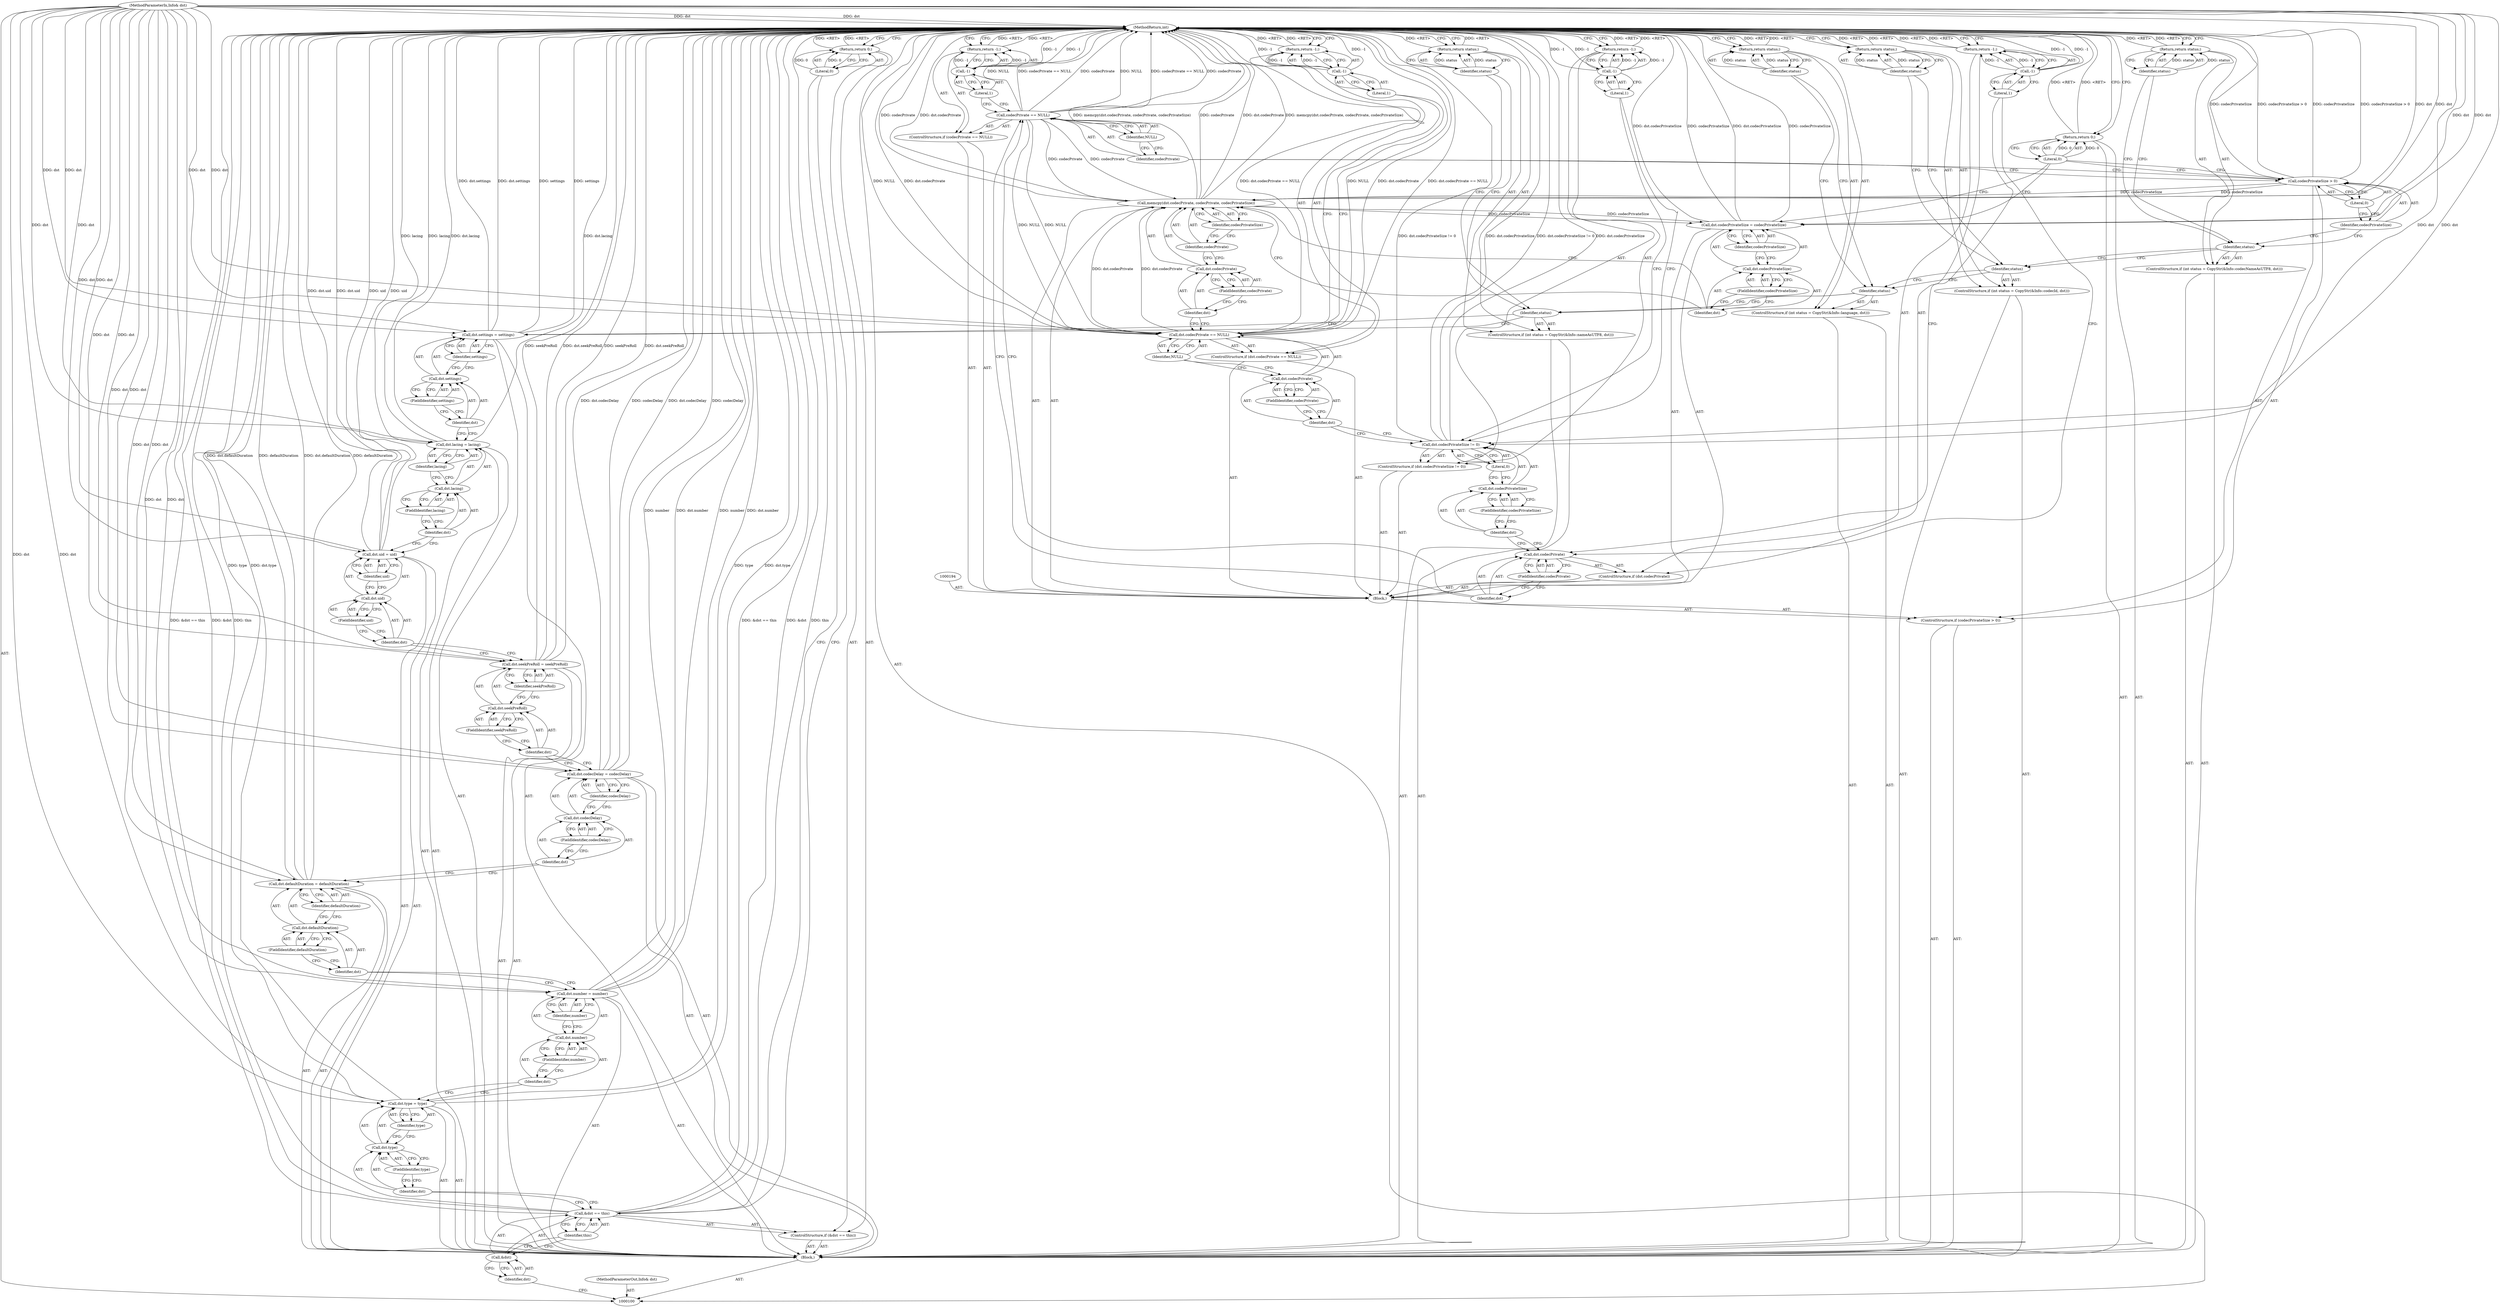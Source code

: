 digraph "1_Android_cc274e2abe8b2a6698a5c47d8aa4bb45f1f9538d_0" {
"1000217" [label="(MethodReturn,int)"];
"1000101" [label="(MethodParameterIn,Info& dst)"];
"1000263" [label="(MethodParameterOut,Info& dst)"];
"1000102" [label="(Block,)"];
"1000139" [label="(Identifier,uid)"];
"1000135" [label="(Call,dst.uid = uid)"];
"1000136" [label="(Call,dst.uid)"];
"1000137" [label="(Identifier,dst)"];
"1000138" [label="(FieldIdentifier,uid)"];
"1000144" [label="(Identifier,lacing)"];
"1000140" [label="(Call,dst.lacing = lacing)"];
"1000141" [label="(Call,dst.lacing)"];
"1000142" [label="(Identifier,dst)"];
"1000143" [label="(FieldIdentifier,lacing)"];
"1000149" [label="(Identifier,settings)"];
"1000145" [label="(Call,dst.settings = settings)"];
"1000146" [label="(Call,dst.settings)"];
"1000147" [label="(Identifier,dst)"];
"1000148" [label="(FieldIdentifier,settings)"];
"1000150" [label="(ControlStructure,if (int status = CopyStr(&Info::nameAsUTF8, dst)))"];
"1000151" [label="(Identifier,status)"];
"1000152" [label="(Return,return status;)"];
"1000153" [label="(Identifier,status)"];
"1000154" [label="(ControlStructure,if (int status = CopyStr(&Info::language, dst)))"];
"1000155" [label="(Identifier,status)"];
"1000156" [label="(Return,return status;)"];
"1000157" [label="(Identifier,status)"];
"1000103" [label="(ControlStructure,if (&dst == this))"];
"1000107" [label="(Identifier,this)"];
"1000104" [label="(Call,&dst == this)"];
"1000105" [label="(Call,&dst)"];
"1000106" [label="(Identifier,dst)"];
"1000158" [label="(ControlStructure,if (int status = CopyStr(&Info::codecId, dst)))"];
"1000159" [label="(Identifier,status)"];
"1000160" [label="(Return,return status;)"];
"1000161" [label="(Identifier,status)"];
"1000162" [label="(ControlStructure,if (int status = CopyStr(&Info::codecNameAsUTF8, dst)))"];
"1000163" [label="(Identifier,status)"];
"1000164" [label="(Return,return status;)"];
"1000165" [label="(Identifier,status)"];
"1000166" [label="(ControlStructure,if (codecPrivateSize > 0))"];
"1000169" [label="(Literal,0)"];
"1000167" [label="(Call,codecPrivateSize > 0)"];
"1000168" [label="(Identifier,codecPrivateSize)"];
"1000171" [label="(ControlStructure,if (codecPrivate == NULL))"];
"1000174" [label="(Identifier,NULL)"];
"1000172" [label="(Call,codecPrivate == NULL)"];
"1000173" [label="(Identifier,codecPrivate)"];
"1000175" [label="(Return,return -1;)"];
"1000176" [label="(Call,-1)"];
"1000177" [label="(Literal,1)"];
"1000108" [label="(Return,return 0;)"];
"1000109" [label="(Literal,0)"];
"1000178" [label="(ControlStructure,if (dst.codecPrivate))"];
"1000179" [label="(Call,dst.codecPrivate)"];
"1000180" [label="(Identifier,dst)"];
"1000181" [label="(FieldIdentifier,codecPrivate)"];
"1000182" [label="(Return,return -1;)"];
"1000183" [label="(Call,-1)"];
"1000184" [label="(Literal,1)"];
"1000189" [label="(FieldIdentifier,codecPrivateSize)"];
"1000190" [label="(Literal,0)"];
"1000185" [label="(ControlStructure,if (dst.codecPrivateSize != 0))"];
"1000186" [label="(Call,dst.codecPrivateSize != 0)"];
"1000187" [label="(Call,dst.codecPrivateSize)"];
"1000188" [label="(Identifier,dst)"];
"1000192" [label="(Call,-1)"];
"1000193" [label="(Literal,1)"];
"1000191" [label="(Return,return -1;)"];
"1000170" [label="(Block,)"];
"1000199" [label="(FieldIdentifier,codecPrivate)"];
"1000200" [label="(Identifier,NULL)"];
"1000195" [label="(ControlStructure,if (dst.codecPrivate == NULL))"];
"1000196" [label="(Call,dst.codecPrivate == NULL)"];
"1000197" [label="(Call,dst.codecPrivate)"];
"1000198" [label="(Identifier,dst)"];
"1000202" [label="(Call,-1)"];
"1000203" [label="(Literal,1)"];
"1000201" [label="(Return,return -1;)"];
"1000205" [label="(Call,dst.codecPrivate)"];
"1000206" [label="(Identifier,dst)"];
"1000207" [label="(FieldIdentifier,codecPrivate)"];
"1000208" [label="(Identifier,codecPrivate)"];
"1000204" [label="(Call,memcpy(dst.codecPrivate, codecPrivate, codecPrivateSize))"];
"1000209" [label="(Identifier,codecPrivateSize)"];
"1000214" [label="(Identifier,codecPrivateSize)"];
"1000210" [label="(Call,dst.codecPrivateSize = codecPrivateSize)"];
"1000211" [label="(Call,dst.codecPrivateSize)"];
"1000212" [label="(Identifier,dst)"];
"1000213" [label="(FieldIdentifier,codecPrivateSize)"];
"1000215" [label="(Return,return 0;)"];
"1000216" [label="(Literal,0)"];
"1000114" [label="(Identifier,type)"];
"1000110" [label="(Call,dst.type = type)"];
"1000111" [label="(Call,dst.type)"];
"1000112" [label="(Identifier,dst)"];
"1000113" [label="(FieldIdentifier,type)"];
"1000119" [label="(Identifier,number)"];
"1000115" [label="(Call,dst.number = number)"];
"1000116" [label="(Call,dst.number)"];
"1000117" [label="(Identifier,dst)"];
"1000118" [label="(FieldIdentifier,number)"];
"1000120" [label="(Call,dst.defaultDuration = defaultDuration)"];
"1000121" [label="(Call,dst.defaultDuration)"];
"1000122" [label="(Identifier,dst)"];
"1000124" [label="(Identifier,defaultDuration)"];
"1000123" [label="(FieldIdentifier,defaultDuration)"];
"1000129" [label="(Identifier,codecDelay)"];
"1000125" [label="(Call,dst.codecDelay = codecDelay)"];
"1000126" [label="(Call,dst.codecDelay)"];
"1000127" [label="(Identifier,dst)"];
"1000128" [label="(FieldIdentifier,codecDelay)"];
"1000130" [label="(Call,dst.seekPreRoll = seekPreRoll)"];
"1000131" [label="(Call,dst.seekPreRoll)"];
"1000132" [label="(Identifier,dst)"];
"1000134" [label="(Identifier,seekPreRoll)"];
"1000133" [label="(FieldIdentifier,seekPreRoll)"];
"1000217" -> "1000100"  [label="AST: "];
"1000217" -> "1000108"  [label="CFG: "];
"1000217" -> "1000152"  [label="CFG: "];
"1000217" -> "1000156"  [label="CFG: "];
"1000217" -> "1000160"  [label="CFG: "];
"1000217" -> "1000164"  [label="CFG: "];
"1000217" -> "1000175"  [label="CFG: "];
"1000217" -> "1000182"  [label="CFG: "];
"1000217" -> "1000191"  [label="CFG: "];
"1000217" -> "1000201"  [label="CFG: "];
"1000217" -> "1000215"  [label="CFG: "];
"1000201" -> "1000217"  [label="DDG: <RET>"];
"1000191" -> "1000217"  [label="DDG: <RET>"];
"1000196" -> "1000217"  [label="DDG: NULL"];
"1000196" -> "1000217"  [label="DDG: dst.codecPrivate"];
"1000196" -> "1000217"  [label="DDG: dst.codecPrivate == NULL"];
"1000104" -> "1000217"  [label="DDG: &dst == this"];
"1000104" -> "1000217"  [label="DDG: &dst"];
"1000104" -> "1000217"  [label="DDG: this"];
"1000172" -> "1000217"  [label="DDG: NULL"];
"1000172" -> "1000217"  [label="DDG: codecPrivate == NULL"];
"1000172" -> "1000217"  [label="DDG: codecPrivate"];
"1000167" -> "1000217"  [label="DDG: codecPrivateSize"];
"1000167" -> "1000217"  [label="DDG: codecPrivateSize > 0"];
"1000186" -> "1000217"  [label="DDG: dst.codecPrivateSize != 0"];
"1000186" -> "1000217"  [label="DDG: dst.codecPrivateSize"];
"1000125" -> "1000217"  [label="DDG: dst.codecDelay"];
"1000125" -> "1000217"  [label="DDG: codecDelay"];
"1000110" -> "1000217"  [label="DDG: type"];
"1000110" -> "1000217"  [label="DDG: dst.type"];
"1000210" -> "1000217"  [label="DDG: codecPrivateSize"];
"1000210" -> "1000217"  [label="DDG: dst.codecPrivateSize"];
"1000140" -> "1000217"  [label="DDG: dst.lacing"];
"1000140" -> "1000217"  [label="DDG: lacing"];
"1000135" -> "1000217"  [label="DDG: uid"];
"1000135" -> "1000217"  [label="DDG: dst.uid"];
"1000130" -> "1000217"  [label="DDG: seekPreRoll"];
"1000130" -> "1000217"  [label="DDG: dst.seekPreRoll"];
"1000120" -> "1000217"  [label="DDG: dst.defaultDuration"];
"1000120" -> "1000217"  [label="DDG: defaultDuration"];
"1000204" -> "1000217"  [label="DDG: codecPrivate"];
"1000204" -> "1000217"  [label="DDG: dst.codecPrivate"];
"1000204" -> "1000217"  [label="DDG: memcpy(dst.codecPrivate, codecPrivate, codecPrivateSize)"];
"1000145" -> "1000217"  [label="DDG: settings"];
"1000145" -> "1000217"  [label="DDG: dst.settings"];
"1000176" -> "1000217"  [label="DDG: -1"];
"1000101" -> "1000217"  [label="DDG: dst"];
"1000115" -> "1000217"  [label="DDG: number"];
"1000115" -> "1000217"  [label="DDG: dst.number"];
"1000183" -> "1000217"  [label="DDG: -1"];
"1000192" -> "1000217"  [label="DDG: -1"];
"1000202" -> "1000217"  [label="DDG: -1"];
"1000152" -> "1000217"  [label="DDG: <RET>"];
"1000108" -> "1000217"  [label="DDG: <RET>"];
"1000175" -> "1000217"  [label="DDG: <RET>"];
"1000160" -> "1000217"  [label="DDG: <RET>"];
"1000156" -> "1000217"  [label="DDG: <RET>"];
"1000164" -> "1000217"  [label="DDG: <RET>"];
"1000182" -> "1000217"  [label="DDG: <RET>"];
"1000215" -> "1000217"  [label="DDG: <RET>"];
"1000101" -> "1000100"  [label="AST: "];
"1000101" -> "1000217"  [label="DDG: dst"];
"1000101" -> "1000110"  [label="DDG: dst"];
"1000101" -> "1000115"  [label="DDG: dst"];
"1000101" -> "1000120"  [label="DDG: dst"];
"1000101" -> "1000125"  [label="DDG: dst"];
"1000101" -> "1000130"  [label="DDG: dst"];
"1000101" -> "1000135"  [label="DDG: dst"];
"1000101" -> "1000140"  [label="DDG: dst"];
"1000101" -> "1000145"  [label="DDG: dst"];
"1000101" -> "1000186"  [label="DDG: dst"];
"1000101" -> "1000196"  [label="DDG: dst"];
"1000101" -> "1000204"  [label="DDG: dst"];
"1000101" -> "1000210"  [label="DDG: dst"];
"1000263" -> "1000100"  [label="AST: "];
"1000102" -> "1000100"  [label="AST: "];
"1000103" -> "1000102"  [label="AST: "];
"1000110" -> "1000102"  [label="AST: "];
"1000115" -> "1000102"  [label="AST: "];
"1000120" -> "1000102"  [label="AST: "];
"1000125" -> "1000102"  [label="AST: "];
"1000130" -> "1000102"  [label="AST: "];
"1000135" -> "1000102"  [label="AST: "];
"1000140" -> "1000102"  [label="AST: "];
"1000145" -> "1000102"  [label="AST: "];
"1000150" -> "1000102"  [label="AST: "];
"1000154" -> "1000102"  [label="AST: "];
"1000158" -> "1000102"  [label="AST: "];
"1000162" -> "1000102"  [label="AST: "];
"1000166" -> "1000102"  [label="AST: "];
"1000215" -> "1000102"  [label="AST: "];
"1000139" -> "1000135"  [label="AST: "];
"1000139" -> "1000136"  [label="CFG: "];
"1000135" -> "1000139"  [label="CFG: "];
"1000135" -> "1000102"  [label="AST: "];
"1000135" -> "1000139"  [label="CFG: "];
"1000136" -> "1000135"  [label="AST: "];
"1000139" -> "1000135"  [label="AST: "];
"1000142" -> "1000135"  [label="CFG: "];
"1000135" -> "1000217"  [label="DDG: uid"];
"1000135" -> "1000217"  [label="DDG: dst.uid"];
"1000101" -> "1000135"  [label="DDG: dst"];
"1000136" -> "1000135"  [label="AST: "];
"1000136" -> "1000138"  [label="CFG: "];
"1000137" -> "1000136"  [label="AST: "];
"1000138" -> "1000136"  [label="AST: "];
"1000139" -> "1000136"  [label="CFG: "];
"1000137" -> "1000136"  [label="AST: "];
"1000137" -> "1000130"  [label="CFG: "];
"1000138" -> "1000137"  [label="CFG: "];
"1000138" -> "1000136"  [label="AST: "];
"1000138" -> "1000137"  [label="CFG: "];
"1000136" -> "1000138"  [label="CFG: "];
"1000144" -> "1000140"  [label="AST: "];
"1000144" -> "1000141"  [label="CFG: "];
"1000140" -> "1000144"  [label="CFG: "];
"1000140" -> "1000102"  [label="AST: "];
"1000140" -> "1000144"  [label="CFG: "];
"1000141" -> "1000140"  [label="AST: "];
"1000144" -> "1000140"  [label="AST: "];
"1000147" -> "1000140"  [label="CFG: "];
"1000140" -> "1000217"  [label="DDG: dst.lacing"];
"1000140" -> "1000217"  [label="DDG: lacing"];
"1000101" -> "1000140"  [label="DDG: dst"];
"1000141" -> "1000140"  [label="AST: "];
"1000141" -> "1000143"  [label="CFG: "];
"1000142" -> "1000141"  [label="AST: "];
"1000143" -> "1000141"  [label="AST: "];
"1000144" -> "1000141"  [label="CFG: "];
"1000142" -> "1000141"  [label="AST: "];
"1000142" -> "1000135"  [label="CFG: "];
"1000143" -> "1000142"  [label="CFG: "];
"1000143" -> "1000141"  [label="AST: "];
"1000143" -> "1000142"  [label="CFG: "];
"1000141" -> "1000143"  [label="CFG: "];
"1000149" -> "1000145"  [label="AST: "];
"1000149" -> "1000146"  [label="CFG: "];
"1000145" -> "1000149"  [label="CFG: "];
"1000145" -> "1000102"  [label="AST: "];
"1000145" -> "1000149"  [label="CFG: "];
"1000146" -> "1000145"  [label="AST: "];
"1000149" -> "1000145"  [label="AST: "];
"1000151" -> "1000145"  [label="CFG: "];
"1000145" -> "1000217"  [label="DDG: settings"];
"1000145" -> "1000217"  [label="DDG: dst.settings"];
"1000101" -> "1000145"  [label="DDG: dst"];
"1000146" -> "1000145"  [label="AST: "];
"1000146" -> "1000148"  [label="CFG: "];
"1000147" -> "1000146"  [label="AST: "];
"1000148" -> "1000146"  [label="AST: "];
"1000149" -> "1000146"  [label="CFG: "];
"1000147" -> "1000146"  [label="AST: "];
"1000147" -> "1000140"  [label="CFG: "];
"1000148" -> "1000147"  [label="CFG: "];
"1000148" -> "1000146"  [label="AST: "];
"1000148" -> "1000147"  [label="CFG: "];
"1000146" -> "1000148"  [label="CFG: "];
"1000150" -> "1000102"  [label="AST: "];
"1000151" -> "1000150"  [label="AST: "];
"1000152" -> "1000150"  [label="AST: "];
"1000151" -> "1000150"  [label="AST: "];
"1000151" -> "1000145"  [label="CFG: "];
"1000153" -> "1000151"  [label="CFG: "];
"1000155" -> "1000151"  [label="CFG: "];
"1000152" -> "1000150"  [label="AST: "];
"1000152" -> "1000153"  [label="CFG: "];
"1000153" -> "1000152"  [label="AST: "];
"1000217" -> "1000152"  [label="CFG: "];
"1000152" -> "1000217"  [label="DDG: <RET>"];
"1000153" -> "1000152"  [label="DDG: status"];
"1000153" -> "1000152"  [label="AST: "];
"1000153" -> "1000151"  [label="CFG: "];
"1000152" -> "1000153"  [label="CFG: "];
"1000153" -> "1000152"  [label="DDG: status"];
"1000154" -> "1000102"  [label="AST: "];
"1000155" -> "1000154"  [label="AST: "];
"1000156" -> "1000154"  [label="AST: "];
"1000155" -> "1000154"  [label="AST: "];
"1000155" -> "1000151"  [label="CFG: "];
"1000157" -> "1000155"  [label="CFG: "];
"1000159" -> "1000155"  [label="CFG: "];
"1000156" -> "1000154"  [label="AST: "];
"1000156" -> "1000157"  [label="CFG: "];
"1000157" -> "1000156"  [label="AST: "];
"1000217" -> "1000156"  [label="CFG: "];
"1000156" -> "1000217"  [label="DDG: <RET>"];
"1000157" -> "1000156"  [label="DDG: status"];
"1000157" -> "1000156"  [label="AST: "];
"1000157" -> "1000155"  [label="CFG: "];
"1000156" -> "1000157"  [label="CFG: "];
"1000157" -> "1000156"  [label="DDG: status"];
"1000103" -> "1000102"  [label="AST: "];
"1000104" -> "1000103"  [label="AST: "];
"1000108" -> "1000103"  [label="AST: "];
"1000107" -> "1000104"  [label="AST: "];
"1000107" -> "1000105"  [label="CFG: "];
"1000104" -> "1000107"  [label="CFG: "];
"1000104" -> "1000103"  [label="AST: "];
"1000104" -> "1000107"  [label="CFG: "];
"1000105" -> "1000104"  [label="AST: "];
"1000107" -> "1000104"  [label="AST: "];
"1000109" -> "1000104"  [label="CFG: "];
"1000112" -> "1000104"  [label="CFG: "];
"1000104" -> "1000217"  [label="DDG: &dst == this"];
"1000104" -> "1000217"  [label="DDG: &dst"];
"1000104" -> "1000217"  [label="DDG: this"];
"1000105" -> "1000104"  [label="AST: "];
"1000105" -> "1000106"  [label="CFG: "];
"1000106" -> "1000105"  [label="AST: "];
"1000107" -> "1000105"  [label="CFG: "];
"1000106" -> "1000105"  [label="AST: "];
"1000106" -> "1000100"  [label="CFG: "];
"1000105" -> "1000106"  [label="CFG: "];
"1000158" -> "1000102"  [label="AST: "];
"1000159" -> "1000158"  [label="AST: "];
"1000160" -> "1000158"  [label="AST: "];
"1000159" -> "1000158"  [label="AST: "];
"1000159" -> "1000155"  [label="CFG: "];
"1000161" -> "1000159"  [label="CFG: "];
"1000163" -> "1000159"  [label="CFG: "];
"1000160" -> "1000158"  [label="AST: "];
"1000160" -> "1000161"  [label="CFG: "];
"1000161" -> "1000160"  [label="AST: "];
"1000217" -> "1000160"  [label="CFG: "];
"1000160" -> "1000217"  [label="DDG: <RET>"];
"1000161" -> "1000160"  [label="DDG: status"];
"1000161" -> "1000160"  [label="AST: "];
"1000161" -> "1000159"  [label="CFG: "];
"1000160" -> "1000161"  [label="CFG: "];
"1000161" -> "1000160"  [label="DDG: status"];
"1000162" -> "1000102"  [label="AST: "];
"1000163" -> "1000162"  [label="AST: "];
"1000164" -> "1000162"  [label="AST: "];
"1000163" -> "1000162"  [label="AST: "];
"1000163" -> "1000159"  [label="CFG: "];
"1000165" -> "1000163"  [label="CFG: "];
"1000168" -> "1000163"  [label="CFG: "];
"1000164" -> "1000162"  [label="AST: "];
"1000164" -> "1000165"  [label="CFG: "];
"1000165" -> "1000164"  [label="AST: "];
"1000217" -> "1000164"  [label="CFG: "];
"1000164" -> "1000217"  [label="DDG: <RET>"];
"1000165" -> "1000164"  [label="DDG: status"];
"1000165" -> "1000164"  [label="AST: "];
"1000165" -> "1000163"  [label="CFG: "];
"1000164" -> "1000165"  [label="CFG: "];
"1000165" -> "1000164"  [label="DDG: status"];
"1000166" -> "1000102"  [label="AST: "];
"1000167" -> "1000166"  [label="AST: "];
"1000170" -> "1000166"  [label="AST: "];
"1000169" -> "1000167"  [label="AST: "];
"1000169" -> "1000168"  [label="CFG: "];
"1000167" -> "1000169"  [label="CFG: "];
"1000167" -> "1000166"  [label="AST: "];
"1000167" -> "1000169"  [label="CFG: "];
"1000168" -> "1000167"  [label="AST: "];
"1000169" -> "1000167"  [label="AST: "];
"1000173" -> "1000167"  [label="CFG: "];
"1000216" -> "1000167"  [label="CFG: "];
"1000167" -> "1000217"  [label="DDG: codecPrivateSize"];
"1000167" -> "1000217"  [label="DDG: codecPrivateSize > 0"];
"1000167" -> "1000204"  [label="DDG: codecPrivateSize"];
"1000168" -> "1000167"  [label="AST: "];
"1000168" -> "1000163"  [label="CFG: "];
"1000169" -> "1000168"  [label="CFG: "];
"1000171" -> "1000170"  [label="AST: "];
"1000172" -> "1000171"  [label="AST: "];
"1000175" -> "1000171"  [label="AST: "];
"1000174" -> "1000172"  [label="AST: "];
"1000174" -> "1000173"  [label="CFG: "];
"1000172" -> "1000174"  [label="CFG: "];
"1000172" -> "1000171"  [label="AST: "];
"1000172" -> "1000174"  [label="CFG: "];
"1000173" -> "1000172"  [label="AST: "];
"1000174" -> "1000172"  [label="AST: "];
"1000177" -> "1000172"  [label="CFG: "];
"1000180" -> "1000172"  [label="CFG: "];
"1000172" -> "1000217"  [label="DDG: NULL"];
"1000172" -> "1000217"  [label="DDG: codecPrivate == NULL"];
"1000172" -> "1000217"  [label="DDG: codecPrivate"];
"1000172" -> "1000196"  [label="DDG: NULL"];
"1000172" -> "1000204"  [label="DDG: codecPrivate"];
"1000173" -> "1000172"  [label="AST: "];
"1000173" -> "1000167"  [label="CFG: "];
"1000174" -> "1000173"  [label="CFG: "];
"1000175" -> "1000171"  [label="AST: "];
"1000175" -> "1000176"  [label="CFG: "];
"1000176" -> "1000175"  [label="AST: "];
"1000217" -> "1000175"  [label="CFG: "];
"1000175" -> "1000217"  [label="DDG: <RET>"];
"1000176" -> "1000175"  [label="DDG: -1"];
"1000176" -> "1000175"  [label="AST: "];
"1000176" -> "1000177"  [label="CFG: "];
"1000177" -> "1000176"  [label="AST: "];
"1000175" -> "1000176"  [label="CFG: "];
"1000176" -> "1000217"  [label="DDG: -1"];
"1000176" -> "1000175"  [label="DDG: -1"];
"1000177" -> "1000176"  [label="AST: "];
"1000177" -> "1000172"  [label="CFG: "];
"1000176" -> "1000177"  [label="CFG: "];
"1000108" -> "1000103"  [label="AST: "];
"1000108" -> "1000109"  [label="CFG: "];
"1000109" -> "1000108"  [label="AST: "];
"1000217" -> "1000108"  [label="CFG: "];
"1000108" -> "1000217"  [label="DDG: <RET>"];
"1000109" -> "1000108"  [label="DDG: 0"];
"1000109" -> "1000108"  [label="AST: "];
"1000109" -> "1000104"  [label="CFG: "];
"1000108" -> "1000109"  [label="CFG: "];
"1000109" -> "1000108"  [label="DDG: 0"];
"1000178" -> "1000170"  [label="AST: "];
"1000179" -> "1000178"  [label="AST: "];
"1000182" -> "1000178"  [label="AST: "];
"1000179" -> "1000178"  [label="AST: "];
"1000179" -> "1000181"  [label="CFG: "];
"1000180" -> "1000179"  [label="AST: "];
"1000181" -> "1000179"  [label="AST: "];
"1000184" -> "1000179"  [label="CFG: "];
"1000188" -> "1000179"  [label="CFG: "];
"1000180" -> "1000179"  [label="AST: "];
"1000180" -> "1000172"  [label="CFG: "];
"1000181" -> "1000180"  [label="CFG: "];
"1000181" -> "1000179"  [label="AST: "];
"1000181" -> "1000180"  [label="CFG: "];
"1000179" -> "1000181"  [label="CFG: "];
"1000182" -> "1000178"  [label="AST: "];
"1000182" -> "1000183"  [label="CFG: "];
"1000183" -> "1000182"  [label="AST: "];
"1000217" -> "1000182"  [label="CFG: "];
"1000182" -> "1000217"  [label="DDG: <RET>"];
"1000183" -> "1000182"  [label="DDG: -1"];
"1000183" -> "1000182"  [label="AST: "];
"1000183" -> "1000184"  [label="CFG: "];
"1000184" -> "1000183"  [label="AST: "];
"1000182" -> "1000183"  [label="CFG: "];
"1000183" -> "1000217"  [label="DDG: -1"];
"1000183" -> "1000182"  [label="DDG: -1"];
"1000184" -> "1000183"  [label="AST: "];
"1000184" -> "1000179"  [label="CFG: "];
"1000183" -> "1000184"  [label="CFG: "];
"1000189" -> "1000187"  [label="AST: "];
"1000189" -> "1000188"  [label="CFG: "];
"1000187" -> "1000189"  [label="CFG: "];
"1000190" -> "1000186"  [label="AST: "];
"1000190" -> "1000187"  [label="CFG: "];
"1000186" -> "1000190"  [label="CFG: "];
"1000185" -> "1000170"  [label="AST: "];
"1000186" -> "1000185"  [label="AST: "];
"1000191" -> "1000185"  [label="AST: "];
"1000186" -> "1000185"  [label="AST: "];
"1000186" -> "1000190"  [label="CFG: "];
"1000187" -> "1000186"  [label="AST: "];
"1000190" -> "1000186"  [label="AST: "];
"1000193" -> "1000186"  [label="CFG: "];
"1000198" -> "1000186"  [label="CFG: "];
"1000186" -> "1000217"  [label="DDG: dst.codecPrivateSize != 0"];
"1000186" -> "1000217"  [label="DDG: dst.codecPrivateSize"];
"1000101" -> "1000186"  [label="DDG: dst"];
"1000187" -> "1000186"  [label="AST: "];
"1000187" -> "1000189"  [label="CFG: "];
"1000188" -> "1000187"  [label="AST: "];
"1000189" -> "1000187"  [label="AST: "];
"1000190" -> "1000187"  [label="CFG: "];
"1000188" -> "1000187"  [label="AST: "];
"1000188" -> "1000179"  [label="CFG: "];
"1000189" -> "1000188"  [label="CFG: "];
"1000192" -> "1000191"  [label="AST: "];
"1000192" -> "1000193"  [label="CFG: "];
"1000193" -> "1000192"  [label="AST: "];
"1000191" -> "1000192"  [label="CFG: "];
"1000192" -> "1000217"  [label="DDG: -1"];
"1000192" -> "1000191"  [label="DDG: -1"];
"1000193" -> "1000192"  [label="AST: "];
"1000193" -> "1000186"  [label="CFG: "];
"1000192" -> "1000193"  [label="CFG: "];
"1000191" -> "1000185"  [label="AST: "];
"1000191" -> "1000192"  [label="CFG: "];
"1000192" -> "1000191"  [label="AST: "];
"1000217" -> "1000191"  [label="CFG: "];
"1000191" -> "1000217"  [label="DDG: <RET>"];
"1000192" -> "1000191"  [label="DDG: -1"];
"1000170" -> "1000166"  [label="AST: "];
"1000171" -> "1000170"  [label="AST: "];
"1000178" -> "1000170"  [label="AST: "];
"1000185" -> "1000170"  [label="AST: "];
"1000194" -> "1000170"  [label="AST: "];
"1000195" -> "1000170"  [label="AST: "];
"1000204" -> "1000170"  [label="AST: "];
"1000210" -> "1000170"  [label="AST: "];
"1000199" -> "1000197"  [label="AST: "];
"1000199" -> "1000198"  [label="CFG: "];
"1000197" -> "1000199"  [label="CFG: "];
"1000200" -> "1000196"  [label="AST: "];
"1000200" -> "1000197"  [label="CFG: "];
"1000196" -> "1000200"  [label="CFG: "];
"1000195" -> "1000170"  [label="AST: "];
"1000196" -> "1000195"  [label="AST: "];
"1000201" -> "1000195"  [label="AST: "];
"1000196" -> "1000195"  [label="AST: "];
"1000196" -> "1000200"  [label="CFG: "];
"1000197" -> "1000196"  [label="AST: "];
"1000200" -> "1000196"  [label="AST: "];
"1000203" -> "1000196"  [label="CFG: "];
"1000206" -> "1000196"  [label="CFG: "];
"1000196" -> "1000217"  [label="DDG: NULL"];
"1000196" -> "1000217"  [label="DDG: dst.codecPrivate"];
"1000196" -> "1000217"  [label="DDG: dst.codecPrivate == NULL"];
"1000101" -> "1000196"  [label="DDG: dst"];
"1000172" -> "1000196"  [label="DDG: NULL"];
"1000196" -> "1000204"  [label="DDG: dst.codecPrivate"];
"1000197" -> "1000196"  [label="AST: "];
"1000197" -> "1000199"  [label="CFG: "];
"1000198" -> "1000197"  [label="AST: "];
"1000199" -> "1000197"  [label="AST: "];
"1000200" -> "1000197"  [label="CFG: "];
"1000198" -> "1000197"  [label="AST: "];
"1000198" -> "1000186"  [label="CFG: "];
"1000199" -> "1000198"  [label="CFG: "];
"1000202" -> "1000201"  [label="AST: "];
"1000202" -> "1000203"  [label="CFG: "];
"1000203" -> "1000202"  [label="AST: "];
"1000201" -> "1000202"  [label="CFG: "];
"1000202" -> "1000217"  [label="DDG: -1"];
"1000202" -> "1000201"  [label="DDG: -1"];
"1000203" -> "1000202"  [label="AST: "];
"1000203" -> "1000196"  [label="CFG: "];
"1000202" -> "1000203"  [label="CFG: "];
"1000201" -> "1000195"  [label="AST: "];
"1000201" -> "1000202"  [label="CFG: "];
"1000202" -> "1000201"  [label="AST: "];
"1000217" -> "1000201"  [label="CFG: "];
"1000201" -> "1000217"  [label="DDG: <RET>"];
"1000202" -> "1000201"  [label="DDG: -1"];
"1000205" -> "1000204"  [label="AST: "];
"1000205" -> "1000207"  [label="CFG: "];
"1000206" -> "1000205"  [label="AST: "];
"1000207" -> "1000205"  [label="AST: "];
"1000208" -> "1000205"  [label="CFG: "];
"1000206" -> "1000205"  [label="AST: "];
"1000206" -> "1000196"  [label="CFG: "];
"1000207" -> "1000206"  [label="CFG: "];
"1000207" -> "1000205"  [label="AST: "];
"1000207" -> "1000206"  [label="CFG: "];
"1000205" -> "1000207"  [label="CFG: "];
"1000208" -> "1000204"  [label="AST: "];
"1000208" -> "1000205"  [label="CFG: "];
"1000209" -> "1000208"  [label="CFG: "];
"1000204" -> "1000170"  [label="AST: "];
"1000204" -> "1000209"  [label="CFG: "];
"1000205" -> "1000204"  [label="AST: "];
"1000208" -> "1000204"  [label="AST: "];
"1000209" -> "1000204"  [label="AST: "];
"1000212" -> "1000204"  [label="CFG: "];
"1000204" -> "1000217"  [label="DDG: codecPrivate"];
"1000204" -> "1000217"  [label="DDG: dst.codecPrivate"];
"1000204" -> "1000217"  [label="DDG: memcpy(dst.codecPrivate, codecPrivate, codecPrivateSize)"];
"1000196" -> "1000204"  [label="DDG: dst.codecPrivate"];
"1000101" -> "1000204"  [label="DDG: dst"];
"1000172" -> "1000204"  [label="DDG: codecPrivate"];
"1000167" -> "1000204"  [label="DDG: codecPrivateSize"];
"1000204" -> "1000210"  [label="DDG: codecPrivateSize"];
"1000209" -> "1000204"  [label="AST: "];
"1000209" -> "1000208"  [label="CFG: "];
"1000204" -> "1000209"  [label="CFG: "];
"1000214" -> "1000210"  [label="AST: "];
"1000214" -> "1000211"  [label="CFG: "];
"1000210" -> "1000214"  [label="CFG: "];
"1000210" -> "1000170"  [label="AST: "];
"1000210" -> "1000214"  [label="CFG: "];
"1000211" -> "1000210"  [label="AST: "];
"1000214" -> "1000210"  [label="AST: "];
"1000216" -> "1000210"  [label="CFG: "];
"1000210" -> "1000217"  [label="DDG: codecPrivateSize"];
"1000210" -> "1000217"  [label="DDG: dst.codecPrivateSize"];
"1000204" -> "1000210"  [label="DDG: codecPrivateSize"];
"1000101" -> "1000210"  [label="DDG: dst"];
"1000211" -> "1000210"  [label="AST: "];
"1000211" -> "1000213"  [label="CFG: "];
"1000212" -> "1000211"  [label="AST: "];
"1000213" -> "1000211"  [label="AST: "];
"1000214" -> "1000211"  [label="CFG: "];
"1000212" -> "1000211"  [label="AST: "];
"1000212" -> "1000204"  [label="CFG: "];
"1000213" -> "1000212"  [label="CFG: "];
"1000213" -> "1000211"  [label="AST: "];
"1000213" -> "1000212"  [label="CFG: "];
"1000211" -> "1000213"  [label="CFG: "];
"1000215" -> "1000102"  [label="AST: "];
"1000215" -> "1000216"  [label="CFG: "];
"1000216" -> "1000215"  [label="AST: "];
"1000217" -> "1000215"  [label="CFG: "];
"1000215" -> "1000217"  [label="DDG: <RET>"];
"1000216" -> "1000215"  [label="DDG: 0"];
"1000216" -> "1000215"  [label="AST: "];
"1000216" -> "1000210"  [label="CFG: "];
"1000216" -> "1000167"  [label="CFG: "];
"1000215" -> "1000216"  [label="CFG: "];
"1000216" -> "1000215"  [label="DDG: 0"];
"1000114" -> "1000110"  [label="AST: "];
"1000114" -> "1000111"  [label="CFG: "];
"1000110" -> "1000114"  [label="CFG: "];
"1000110" -> "1000102"  [label="AST: "];
"1000110" -> "1000114"  [label="CFG: "];
"1000111" -> "1000110"  [label="AST: "];
"1000114" -> "1000110"  [label="AST: "];
"1000117" -> "1000110"  [label="CFG: "];
"1000110" -> "1000217"  [label="DDG: type"];
"1000110" -> "1000217"  [label="DDG: dst.type"];
"1000101" -> "1000110"  [label="DDG: dst"];
"1000111" -> "1000110"  [label="AST: "];
"1000111" -> "1000113"  [label="CFG: "];
"1000112" -> "1000111"  [label="AST: "];
"1000113" -> "1000111"  [label="AST: "];
"1000114" -> "1000111"  [label="CFG: "];
"1000112" -> "1000111"  [label="AST: "];
"1000112" -> "1000104"  [label="CFG: "];
"1000113" -> "1000112"  [label="CFG: "];
"1000113" -> "1000111"  [label="AST: "];
"1000113" -> "1000112"  [label="CFG: "];
"1000111" -> "1000113"  [label="CFG: "];
"1000119" -> "1000115"  [label="AST: "];
"1000119" -> "1000116"  [label="CFG: "];
"1000115" -> "1000119"  [label="CFG: "];
"1000115" -> "1000102"  [label="AST: "];
"1000115" -> "1000119"  [label="CFG: "];
"1000116" -> "1000115"  [label="AST: "];
"1000119" -> "1000115"  [label="AST: "];
"1000122" -> "1000115"  [label="CFG: "];
"1000115" -> "1000217"  [label="DDG: number"];
"1000115" -> "1000217"  [label="DDG: dst.number"];
"1000101" -> "1000115"  [label="DDG: dst"];
"1000116" -> "1000115"  [label="AST: "];
"1000116" -> "1000118"  [label="CFG: "];
"1000117" -> "1000116"  [label="AST: "];
"1000118" -> "1000116"  [label="AST: "];
"1000119" -> "1000116"  [label="CFG: "];
"1000117" -> "1000116"  [label="AST: "];
"1000117" -> "1000110"  [label="CFG: "];
"1000118" -> "1000117"  [label="CFG: "];
"1000118" -> "1000116"  [label="AST: "];
"1000118" -> "1000117"  [label="CFG: "];
"1000116" -> "1000118"  [label="CFG: "];
"1000120" -> "1000102"  [label="AST: "];
"1000120" -> "1000124"  [label="CFG: "];
"1000121" -> "1000120"  [label="AST: "];
"1000124" -> "1000120"  [label="AST: "];
"1000127" -> "1000120"  [label="CFG: "];
"1000120" -> "1000217"  [label="DDG: dst.defaultDuration"];
"1000120" -> "1000217"  [label="DDG: defaultDuration"];
"1000101" -> "1000120"  [label="DDG: dst"];
"1000121" -> "1000120"  [label="AST: "];
"1000121" -> "1000123"  [label="CFG: "];
"1000122" -> "1000121"  [label="AST: "];
"1000123" -> "1000121"  [label="AST: "];
"1000124" -> "1000121"  [label="CFG: "];
"1000122" -> "1000121"  [label="AST: "];
"1000122" -> "1000115"  [label="CFG: "];
"1000123" -> "1000122"  [label="CFG: "];
"1000124" -> "1000120"  [label="AST: "];
"1000124" -> "1000121"  [label="CFG: "];
"1000120" -> "1000124"  [label="CFG: "];
"1000123" -> "1000121"  [label="AST: "];
"1000123" -> "1000122"  [label="CFG: "];
"1000121" -> "1000123"  [label="CFG: "];
"1000129" -> "1000125"  [label="AST: "];
"1000129" -> "1000126"  [label="CFG: "];
"1000125" -> "1000129"  [label="CFG: "];
"1000125" -> "1000102"  [label="AST: "];
"1000125" -> "1000129"  [label="CFG: "];
"1000126" -> "1000125"  [label="AST: "];
"1000129" -> "1000125"  [label="AST: "];
"1000132" -> "1000125"  [label="CFG: "];
"1000125" -> "1000217"  [label="DDG: dst.codecDelay"];
"1000125" -> "1000217"  [label="DDG: codecDelay"];
"1000101" -> "1000125"  [label="DDG: dst"];
"1000126" -> "1000125"  [label="AST: "];
"1000126" -> "1000128"  [label="CFG: "];
"1000127" -> "1000126"  [label="AST: "];
"1000128" -> "1000126"  [label="AST: "];
"1000129" -> "1000126"  [label="CFG: "];
"1000127" -> "1000126"  [label="AST: "];
"1000127" -> "1000120"  [label="CFG: "];
"1000128" -> "1000127"  [label="CFG: "];
"1000128" -> "1000126"  [label="AST: "];
"1000128" -> "1000127"  [label="CFG: "];
"1000126" -> "1000128"  [label="CFG: "];
"1000130" -> "1000102"  [label="AST: "];
"1000130" -> "1000134"  [label="CFG: "];
"1000131" -> "1000130"  [label="AST: "];
"1000134" -> "1000130"  [label="AST: "];
"1000137" -> "1000130"  [label="CFG: "];
"1000130" -> "1000217"  [label="DDG: seekPreRoll"];
"1000130" -> "1000217"  [label="DDG: dst.seekPreRoll"];
"1000101" -> "1000130"  [label="DDG: dst"];
"1000131" -> "1000130"  [label="AST: "];
"1000131" -> "1000133"  [label="CFG: "];
"1000132" -> "1000131"  [label="AST: "];
"1000133" -> "1000131"  [label="AST: "];
"1000134" -> "1000131"  [label="CFG: "];
"1000132" -> "1000131"  [label="AST: "];
"1000132" -> "1000125"  [label="CFG: "];
"1000133" -> "1000132"  [label="CFG: "];
"1000134" -> "1000130"  [label="AST: "];
"1000134" -> "1000131"  [label="CFG: "];
"1000130" -> "1000134"  [label="CFG: "];
"1000133" -> "1000131"  [label="AST: "];
"1000133" -> "1000132"  [label="CFG: "];
"1000131" -> "1000133"  [label="CFG: "];
}
